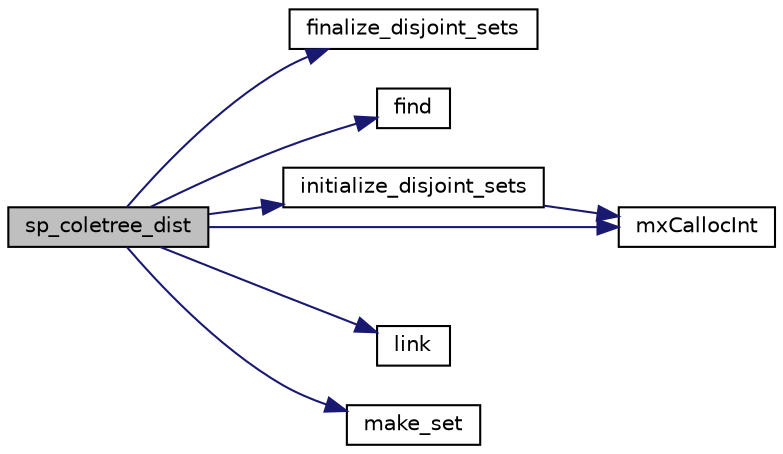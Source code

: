digraph "sp_coletree_dist"
{
 // LATEX_PDF_SIZE
  edge [fontname="Helvetica",fontsize="10",labelfontname="Helvetica",labelfontsize="10"];
  node [fontname="Helvetica",fontsize="10",shape=record];
  rankdir="LR";
  Node1 [label="sp_coletree_dist",height=0.2,width=0.4,color="black", fillcolor="grey75", style="filled", fontcolor="black",tooltip="Nonsymmetric elimination tree."];
  Node1 -> Node2 [color="midnightblue",fontsize="10",style="solid",fontname="Helvetica"];
  Node2 [label="finalize_disjoint_sets",height=0.2,width=0.4,color="black", fillcolor="white", style="filled",URL="$etree_8c.html#abad4cd1b1b49bb4f4376b86df9f16678",tooltip=" "];
  Node1 -> Node3 [color="midnightblue",fontsize="10",style="solid",fontname="Helvetica"];
  Node3 [label="find",height=0.2,width=0.4,color="black", fillcolor="white", style="filled",URL="$etree_8c.html#ab900706809c6bb3453ebc5da35073e65",tooltip=" "];
  Node1 -> Node4 [color="midnightblue",fontsize="10",style="solid",fontname="Helvetica"];
  Node4 [label="initialize_disjoint_sets",height=0.2,width=0.4,color="black", fillcolor="white", style="filled",URL="$etree_8c.html#ad9d63fb23608d88bbb35c29eff910f84",tooltip=" "];
  Node4 -> Node5 [color="midnightblue",fontsize="10",style="solid",fontname="Helvetica"];
  Node5 [label="mxCallocInt",height=0.2,width=0.4,color="black", fillcolor="white", style="filled",URL="$etree_8c.html#af6da4546027f9610b8870d6304e4298c",tooltip=" "];
  Node1 -> Node6 [color="midnightblue",fontsize="10",style="solid",fontname="Helvetica"];
  Node6 [label="link",height=0.2,width=0.4,color="black", fillcolor="white", style="filled",URL="$etree_8c.html#a52d3a5ef560c576ea63685fa10957075",tooltip=" "];
  Node1 -> Node7 [color="midnightblue",fontsize="10",style="solid",fontname="Helvetica"];
  Node7 [label="make_set",height=0.2,width=0.4,color="black", fillcolor="white", style="filled",URL="$etree_8c.html#aaff6e388c66efcc5a057fc6f3ffa5bb6",tooltip=" "];
  Node1 -> Node5 [color="midnightblue",fontsize="10",style="solid",fontname="Helvetica"];
}
